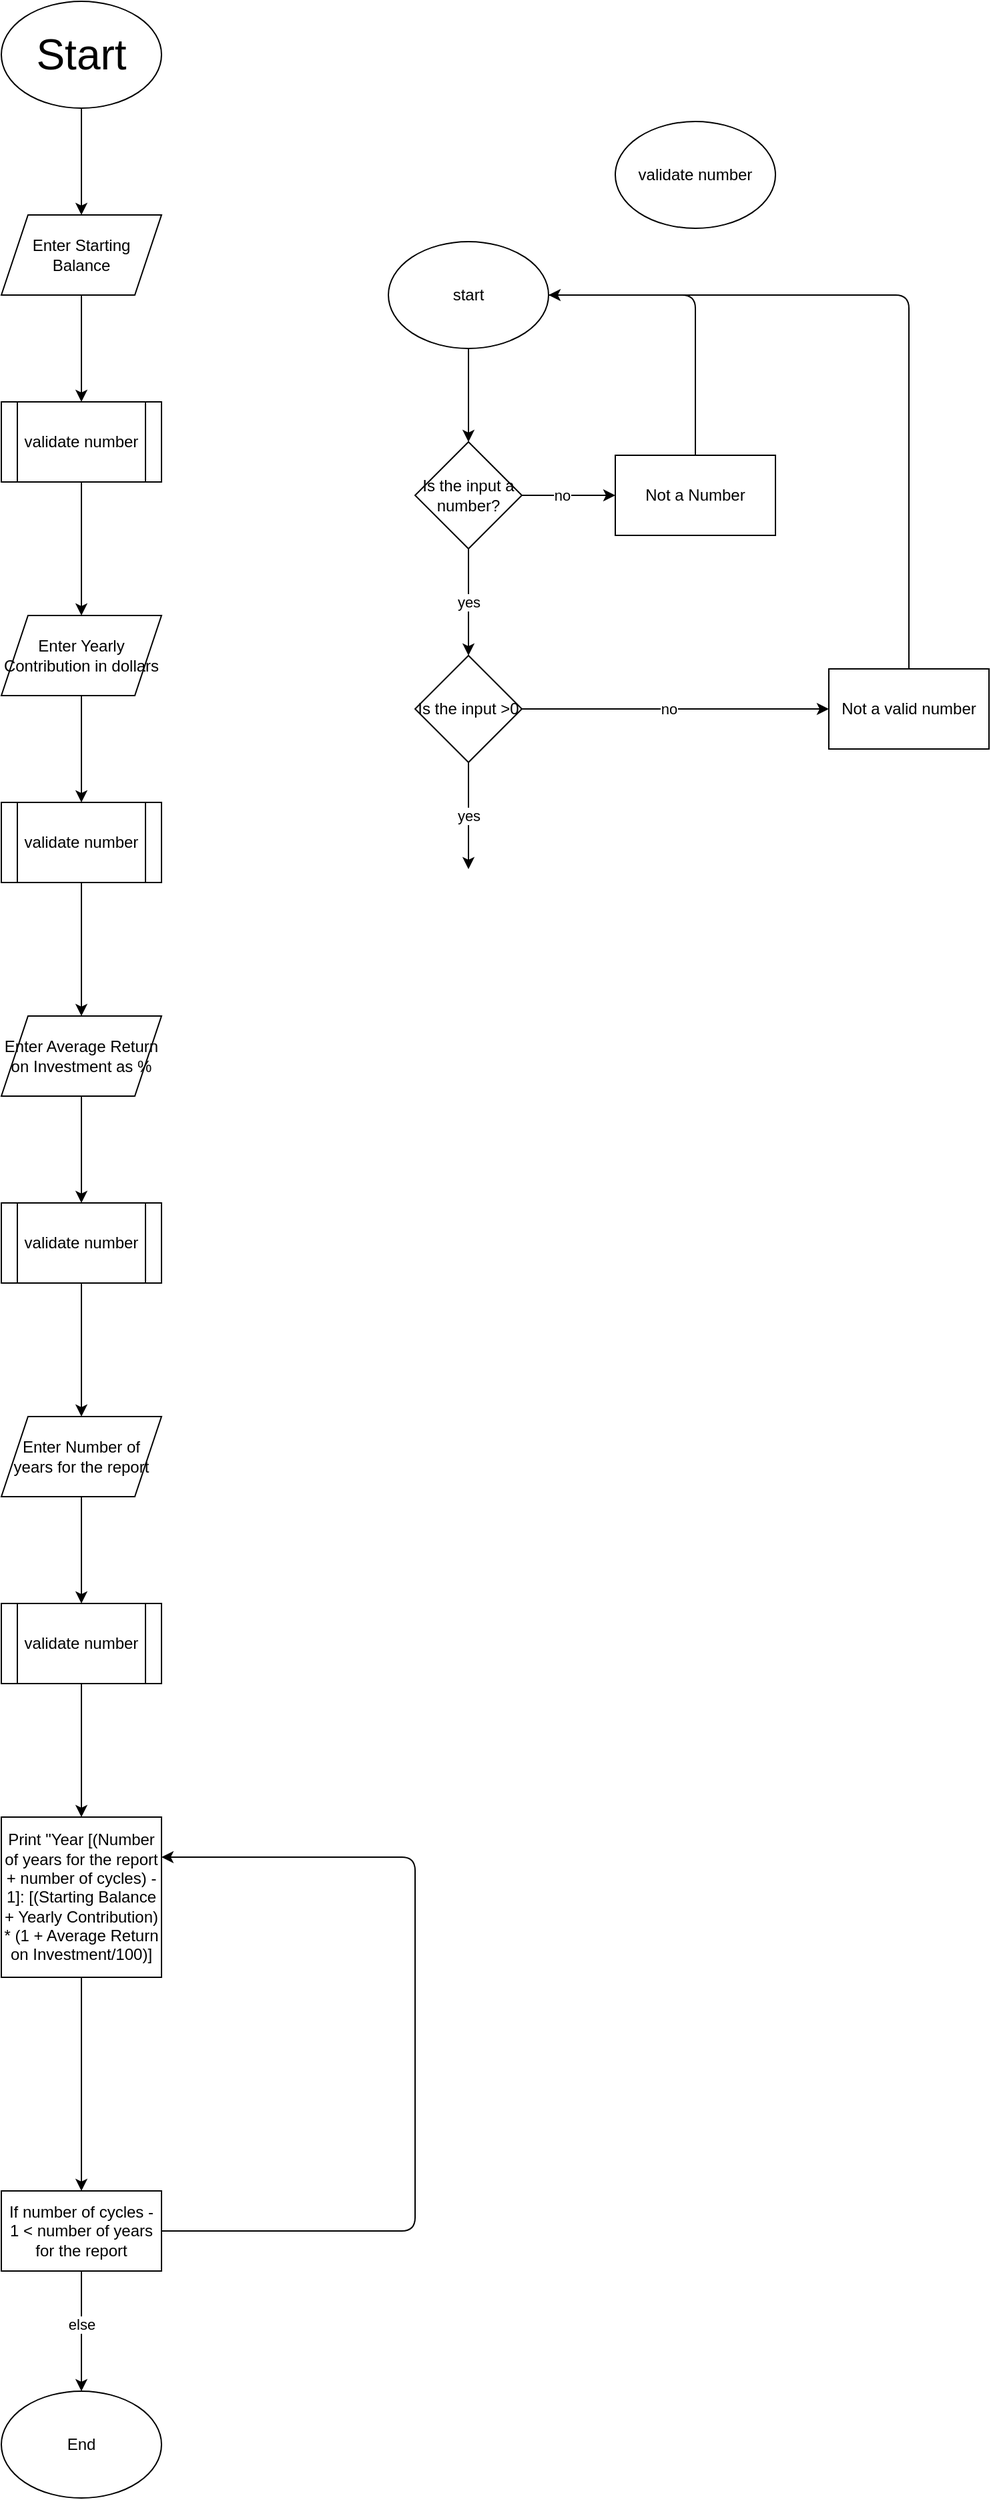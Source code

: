 <mxfile version="13.6.10" type="github">
  <diagram id="C5RBs43oDa-KdzZeNtuy" name="Page-1">
    <mxGraphModel dx="1038" dy="580" grid="1" gridSize="10" guides="1" tooltips="1" connect="1" arrows="1" fold="1" page="1" pageScale="1" pageWidth="827" pageHeight="1169" math="0" shadow="0">
      <root>
        <mxCell id="WIyWlLk6GJQsqaUBKTNV-0" />
        <mxCell id="WIyWlLk6GJQsqaUBKTNV-1" parent="WIyWlLk6GJQsqaUBKTNV-0" />
        <mxCell id="kre57J_4GVeYC62If6k--1" value="&lt;font style=&quot;font-size: 32px&quot;&gt;Start&lt;/font&gt;" style="ellipse;whiteSpace=wrap;html=1;" vertex="1" parent="WIyWlLk6GJQsqaUBKTNV-1">
          <mxGeometry x="70" y="20" width="120" height="80" as="geometry" />
        </mxCell>
        <mxCell id="kre57J_4GVeYC62If6k--5" value="" style="endArrow=classic;html=1;exitX=0.5;exitY=1;exitDx=0;exitDy=0;entryX=0.5;entryY=0;entryDx=0;entryDy=0;" edge="1" parent="WIyWlLk6GJQsqaUBKTNV-1" source="kre57J_4GVeYC62If6k--1">
          <mxGeometry width="50" height="50" relative="1" as="geometry">
            <mxPoint x="129.5" y="110" as="sourcePoint" />
            <mxPoint x="130" y="180" as="targetPoint" />
            <Array as="points" />
          </mxGeometry>
        </mxCell>
        <mxCell id="kre57J_4GVeYC62If6k--9" value="Enter Starting Balance" style="shape=parallelogram;perimeter=parallelogramPerimeter;whiteSpace=wrap;html=1;fixedSize=1;" vertex="1" parent="WIyWlLk6GJQsqaUBKTNV-1">
          <mxGeometry x="70" y="180" width="120" height="60" as="geometry" />
        </mxCell>
        <mxCell id="kre57J_4GVeYC62If6k--40" value="Is the input a number?" style="rhombus;whiteSpace=wrap;html=1;" vertex="1" parent="WIyWlLk6GJQsqaUBKTNV-1">
          <mxGeometry x="380" y="350" width="80" height="80" as="geometry" />
        </mxCell>
        <mxCell id="kre57J_4GVeYC62If6k--41" value="" style="endArrow=classic;html=1;exitX=1;exitY=0.5;exitDx=0;exitDy=0;" edge="1" parent="WIyWlLk6GJQsqaUBKTNV-1" source="kre57J_4GVeYC62If6k--40">
          <mxGeometry width="50" height="50" relative="1" as="geometry">
            <mxPoint x="480" y="400" as="sourcePoint" />
            <mxPoint x="530" y="390" as="targetPoint" />
          </mxGeometry>
        </mxCell>
        <mxCell id="kre57J_4GVeYC62If6k--42" value="no" style="edgeLabel;html=1;align=center;verticalAlign=middle;resizable=0;points=[];" vertex="1" connectable="0" parent="kre57J_4GVeYC62If6k--41">
          <mxGeometry x="0.286" relative="1" as="geometry">
            <mxPoint x="-15" as="offset" />
          </mxGeometry>
        </mxCell>
        <mxCell id="kre57J_4GVeYC62If6k--43" value="Not a Number" style="rounded=0;whiteSpace=wrap;html=1;" vertex="1" parent="WIyWlLk6GJQsqaUBKTNV-1">
          <mxGeometry x="530" y="360" width="120" height="60" as="geometry" />
        </mxCell>
        <mxCell id="kre57J_4GVeYC62If6k--44" value="" style="endArrow=classic;html=1;entryX=1;entryY=0.5;entryDx=0;entryDy=0;exitX=0.5;exitY=0;exitDx=0;exitDy=0;" edge="1" parent="WIyWlLk6GJQsqaUBKTNV-1" source="kre57J_4GVeYC62If6k--43">
          <mxGeometry width="50" height="50" relative="1" as="geometry">
            <mxPoint x="580" y="360" as="sourcePoint" />
            <mxPoint x="470" y="240" as="targetPoint" />
            <Array as="points">
              <mxPoint x="590" y="240" />
            </Array>
          </mxGeometry>
        </mxCell>
        <mxCell id="kre57J_4GVeYC62If6k--45" value="" style="endArrow=classic;html=1;exitX=0.5;exitY=1;exitDx=0;exitDy=0;" edge="1" parent="WIyWlLk6GJQsqaUBKTNV-1" source="kre57J_4GVeYC62If6k--40">
          <mxGeometry width="50" height="50" relative="1" as="geometry">
            <mxPoint x="560" y="460" as="sourcePoint" />
            <mxPoint x="420" y="510" as="targetPoint" />
          </mxGeometry>
        </mxCell>
        <mxCell id="kre57J_4GVeYC62If6k--46" value="yes" style="edgeLabel;html=1;align=center;verticalAlign=middle;resizable=0;points=[];" vertex="1" connectable="0" parent="kre57J_4GVeYC62If6k--45">
          <mxGeometry x="-0.43" relative="1" as="geometry">
            <mxPoint y="17" as="offset" />
          </mxGeometry>
        </mxCell>
        <mxCell id="kre57J_4GVeYC62If6k--47" value="Is the input &amp;gt;0" style="rhombus;whiteSpace=wrap;html=1;" vertex="1" parent="WIyWlLk6GJQsqaUBKTNV-1">
          <mxGeometry x="380" y="510" width="80" height="80" as="geometry" />
        </mxCell>
        <mxCell id="kre57J_4GVeYC62If6k--48" value="" style="endArrow=classic;html=1;entryX=0;entryY=0.5;entryDx=0;entryDy=0;exitX=1;exitY=0.5;exitDx=0;exitDy=0;" edge="1" parent="WIyWlLk6GJQsqaUBKTNV-1" source="kre57J_4GVeYC62If6k--47" target="kre57J_4GVeYC62If6k--50">
          <mxGeometry width="50" height="50" relative="1" as="geometry">
            <mxPoint x="490" y="530" as="sourcePoint" />
            <mxPoint x="690" y="550" as="targetPoint" />
          </mxGeometry>
        </mxCell>
        <mxCell id="kre57J_4GVeYC62If6k--49" value="no" style="edgeLabel;html=1;align=center;verticalAlign=middle;resizable=0;points=[];" vertex="1" connectable="0" parent="kre57J_4GVeYC62If6k--48">
          <mxGeometry x="-0.096" y="2" relative="1" as="geometry">
            <mxPoint x="6" y="2" as="offset" />
          </mxGeometry>
        </mxCell>
        <mxCell id="kre57J_4GVeYC62If6k--50" value="Not a valid number" style="rounded=0;whiteSpace=wrap;html=1;" vertex="1" parent="WIyWlLk6GJQsqaUBKTNV-1">
          <mxGeometry x="690" y="520" width="120" height="60" as="geometry" />
        </mxCell>
        <mxCell id="kre57J_4GVeYC62If6k--51" value="" style="endArrow=classic;html=1;exitX=0.5;exitY=0;exitDx=0;exitDy=0;entryX=1;entryY=0.5;entryDx=0;entryDy=0;" edge="1" parent="WIyWlLk6GJQsqaUBKTNV-1" source="kre57J_4GVeYC62If6k--50" target="kre57J_4GVeYC62If6k--57">
          <mxGeometry width="50" height="50" relative="1" as="geometry">
            <mxPoint x="560" y="460" as="sourcePoint" />
            <mxPoint x="490" y="240" as="targetPoint" />
            <Array as="points">
              <mxPoint x="750" y="240" />
            </Array>
          </mxGeometry>
        </mxCell>
        <mxCell id="kre57J_4GVeYC62If6k--52" value="" style="endArrow=classic;html=1;exitX=0.5;exitY=1;exitDx=0;exitDy=0;" edge="1" parent="WIyWlLk6GJQsqaUBKTNV-1" source="kre57J_4GVeYC62If6k--47">
          <mxGeometry width="50" height="50" relative="1" as="geometry">
            <mxPoint x="560" y="660" as="sourcePoint" />
            <mxPoint x="420" y="670" as="targetPoint" />
          </mxGeometry>
        </mxCell>
        <mxCell id="kre57J_4GVeYC62If6k--53" value="yes" style="edgeLabel;html=1;align=center;verticalAlign=middle;resizable=0;points=[];" vertex="1" connectable="0" parent="kre57J_4GVeYC62If6k--52">
          <mxGeometry x="0.245" relative="1" as="geometry">
            <mxPoint y="-10" as="offset" />
          </mxGeometry>
        </mxCell>
        <mxCell id="kre57J_4GVeYC62If6k--54" value="validate number" style="ellipse;whiteSpace=wrap;html=1;" vertex="1" parent="WIyWlLk6GJQsqaUBKTNV-1">
          <mxGeometry x="530" y="110" width="120" height="80" as="geometry" />
        </mxCell>
        <mxCell id="kre57J_4GVeYC62If6k--55" value="validate number" style="shape=process;whiteSpace=wrap;html=1;backgroundOutline=1;" vertex="1" parent="WIyWlLk6GJQsqaUBKTNV-1">
          <mxGeometry x="70" y="320" width="120" height="60" as="geometry" />
        </mxCell>
        <mxCell id="kre57J_4GVeYC62If6k--56" value="" style="endArrow=classic;html=1;exitX=0.5;exitY=1;exitDx=0;exitDy=0;entryX=0.5;entryY=0;entryDx=0;entryDy=0;" edge="1" parent="WIyWlLk6GJQsqaUBKTNV-1" source="kre57J_4GVeYC62If6k--9" target="kre57J_4GVeYC62If6k--55">
          <mxGeometry width="50" height="50" relative="1" as="geometry">
            <mxPoint x="110" y="290" as="sourcePoint" />
            <mxPoint x="160" y="240" as="targetPoint" />
          </mxGeometry>
        </mxCell>
        <mxCell id="kre57J_4GVeYC62If6k--57" value="start" style="ellipse;whiteSpace=wrap;html=1;" vertex="1" parent="WIyWlLk6GJQsqaUBKTNV-1">
          <mxGeometry x="360" y="200" width="120" height="80" as="geometry" />
        </mxCell>
        <mxCell id="kre57J_4GVeYC62If6k--58" value="" style="endArrow=classic;html=1;entryX=0.5;entryY=0;entryDx=0;entryDy=0;exitX=0.5;exitY=1;exitDx=0;exitDy=0;" edge="1" parent="WIyWlLk6GJQsqaUBKTNV-1" source="kre57J_4GVeYC62If6k--57" target="kre57J_4GVeYC62If6k--40">
          <mxGeometry width="50" height="50" relative="1" as="geometry">
            <mxPoint x="400" y="340" as="sourcePoint" />
            <mxPoint x="450" y="290" as="targetPoint" />
          </mxGeometry>
        </mxCell>
        <mxCell id="kre57J_4GVeYC62If6k--59" value="" style="endArrow=classic;html=1;exitX=0.5;exitY=1;exitDx=0;exitDy=0;entryX=0.5;entryY=0;entryDx=0;entryDy=0;" edge="1" parent="WIyWlLk6GJQsqaUBKTNV-1" source="kre57J_4GVeYC62If6k--55">
          <mxGeometry width="50" height="50" relative="1" as="geometry">
            <mxPoint x="330" y="490" as="sourcePoint" />
            <mxPoint x="130" y="480" as="targetPoint" />
          </mxGeometry>
        </mxCell>
        <mxCell id="kre57J_4GVeYC62If6k--60" value="Enter Yearly Contribution in dollars" style="shape=parallelogram;perimeter=parallelogramPerimeter;whiteSpace=wrap;html=1;fixedSize=1;" vertex="1" parent="WIyWlLk6GJQsqaUBKTNV-1">
          <mxGeometry x="70" y="480" width="120" height="60" as="geometry" />
        </mxCell>
        <mxCell id="kre57J_4GVeYC62If6k--61" value="validate number" style="shape=process;whiteSpace=wrap;html=1;backgroundOutline=1;" vertex="1" parent="WIyWlLk6GJQsqaUBKTNV-1">
          <mxGeometry x="70" y="620" width="120" height="60" as="geometry" />
        </mxCell>
        <mxCell id="kre57J_4GVeYC62If6k--62" value="" style="endArrow=classic;html=1;exitX=0.5;exitY=1;exitDx=0;exitDy=0;entryX=0.5;entryY=0;entryDx=0;entryDy=0;" edge="1" parent="WIyWlLk6GJQsqaUBKTNV-1" source="kre57J_4GVeYC62If6k--60" target="kre57J_4GVeYC62If6k--61">
          <mxGeometry width="50" height="50" relative="1" as="geometry">
            <mxPoint x="110" y="590" as="sourcePoint" />
            <mxPoint x="160" y="540" as="targetPoint" />
          </mxGeometry>
        </mxCell>
        <mxCell id="kre57J_4GVeYC62If6k--63" value="" style="endArrow=classic;html=1;exitX=0.5;exitY=1;exitDx=0;exitDy=0;entryX=0.5;entryY=0;entryDx=0;entryDy=0;" edge="1" parent="WIyWlLk6GJQsqaUBKTNV-1" source="kre57J_4GVeYC62If6k--61">
          <mxGeometry width="50" height="50" relative="1" as="geometry">
            <mxPoint x="330" y="790" as="sourcePoint" />
            <mxPoint x="130" y="780" as="targetPoint" />
          </mxGeometry>
        </mxCell>
        <mxCell id="kre57J_4GVeYC62If6k--64" value="Enter Average Return on Investment as %" style="shape=parallelogram;perimeter=parallelogramPerimeter;whiteSpace=wrap;html=1;fixedSize=1;" vertex="1" parent="WIyWlLk6GJQsqaUBKTNV-1">
          <mxGeometry x="70" y="780" width="120" height="60" as="geometry" />
        </mxCell>
        <mxCell id="kre57J_4GVeYC62If6k--65" value="validate number" style="shape=process;whiteSpace=wrap;html=1;backgroundOutline=1;" vertex="1" parent="WIyWlLk6GJQsqaUBKTNV-1">
          <mxGeometry x="70" y="920" width="120" height="60" as="geometry" />
        </mxCell>
        <mxCell id="kre57J_4GVeYC62If6k--66" value="" style="endArrow=classic;html=1;exitX=0.5;exitY=1;exitDx=0;exitDy=0;entryX=0.5;entryY=0;entryDx=0;entryDy=0;" edge="1" parent="WIyWlLk6GJQsqaUBKTNV-1" source="kre57J_4GVeYC62If6k--64" target="kre57J_4GVeYC62If6k--65">
          <mxGeometry width="50" height="50" relative="1" as="geometry">
            <mxPoint x="110" y="890" as="sourcePoint" />
            <mxPoint x="160" y="840" as="targetPoint" />
          </mxGeometry>
        </mxCell>
        <mxCell id="kre57J_4GVeYC62If6k--67" value="" style="endArrow=classic;html=1;exitX=0.5;exitY=1;exitDx=0;exitDy=0;entryX=0.5;entryY=0;entryDx=0;entryDy=0;" edge="1" parent="WIyWlLk6GJQsqaUBKTNV-1" source="kre57J_4GVeYC62If6k--65">
          <mxGeometry width="50" height="50" relative="1" as="geometry">
            <mxPoint x="330" y="1090" as="sourcePoint" />
            <mxPoint x="130" y="1080" as="targetPoint" />
          </mxGeometry>
        </mxCell>
        <mxCell id="kre57J_4GVeYC62If6k--68" value="Enter Number of years for the report" style="shape=parallelogram;perimeter=parallelogramPerimeter;whiteSpace=wrap;html=1;fixedSize=1;" vertex="1" parent="WIyWlLk6GJQsqaUBKTNV-1">
          <mxGeometry x="70" y="1080" width="120" height="60" as="geometry" />
        </mxCell>
        <mxCell id="kre57J_4GVeYC62If6k--69" value="validate number" style="shape=process;whiteSpace=wrap;html=1;backgroundOutline=1;" vertex="1" parent="WIyWlLk6GJQsqaUBKTNV-1">
          <mxGeometry x="70" y="1220" width="120" height="60" as="geometry" />
        </mxCell>
        <mxCell id="kre57J_4GVeYC62If6k--70" value="" style="endArrow=classic;html=1;exitX=0.5;exitY=1;exitDx=0;exitDy=0;entryX=0.5;entryY=0;entryDx=0;entryDy=0;" edge="1" parent="WIyWlLk6GJQsqaUBKTNV-1" source="kre57J_4GVeYC62If6k--68" target="kre57J_4GVeYC62If6k--69">
          <mxGeometry width="50" height="50" relative="1" as="geometry">
            <mxPoint x="110" y="1190" as="sourcePoint" />
            <mxPoint x="160" y="1140" as="targetPoint" />
          </mxGeometry>
        </mxCell>
        <mxCell id="kre57J_4GVeYC62If6k--71" value="" style="endArrow=classic;html=1;exitX=0.5;exitY=1;exitDx=0;exitDy=0;entryX=0.5;entryY=0;entryDx=0;entryDy=0;" edge="1" parent="WIyWlLk6GJQsqaUBKTNV-1" source="kre57J_4GVeYC62If6k--69">
          <mxGeometry width="50" height="50" relative="1" as="geometry">
            <mxPoint x="330" y="1390" as="sourcePoint" />
            <mxPoint x="130" y="1380" as="targetPoint" />
          </mxGeometry>
        </mxCell>
        <mxCell id="kre57J_4GVeYC62If6k--74" value="Print &quot;Year [(Number of years for the report + number of cycles) - 1]: [(Starting Balance + Yearly Contribution) * (1 + Average Return on Investment/100)]" style="rounded=0;whiteSpace=wrap;html=1;" vertex="1" parent="WIyWlLk6GJQsqaUBKTNV-1">
          <mxGeometry x="70" y="1380" width="120" height="120" as="geometry" />
        </mxCell>
        <mxCell id="kre57J_4GVeYC62If6k--75" value="" style="endArrow=classic;html=1;exitX=0.5;exitY=1;exitDx=0;exitDy=0;" edge="1" parent="WIyWlLk6GJQsqaUBKTNV-1" source="kre57J_4GVeYC62If6k--74">
          <mxGeometry width="50" height="50" relative="1" as="geometry">
            <mxPoint x="320" y="1470" as="sourcePoint" />
            <mxPoint x="130" y="1660" as="targetPoint" />
          </mxGeometry>
        </mxCell>
        <mxCell id="kre57J_4GVeYC62If6k--76" value="If number of cycles - 1 &amp;lt; number of years for the report" style="rounded=0;whiteSpace=wrap;html=1;" vertex="1" parent="WIyWlLk6GJQsqaUBKTNV-1">
          <mxGeometry x="70" y="1660" width="120" height="60" as="geometry" />
        </mxCell>
        <mxCell id="kre57J_4GVeYC62If6k--77" value="" style="endArrow=classic;html=1;exitX=1;exitY=0.5;exitDx=0;exitDy=0;entryX=1;entryY=0.5;entryDx=0;entryDy=0;" edge="1" parent="WIyWlLk6GJQsqaUBKTNV-1" source="kre57J_4GVeYC62If6k--76">
          <mxGeometry width="50" height="50" relative="1" as="geometry">
            <mxPoint x="320" y="1550" as="sourcePoint" />
            <mxPoint x="190" y="1410" as="targetPoint" />
            <Array as="points">
              <mxPoint x="380" y="1690" />
              <mxPoint x="380" y="1410" />
            </Array>
          </mxGeometry>
        </mxCell>
        <mxCell id="kre57J_4GVeYC62If6k--79" value="" style="endArrow=classic;html=1;exitX=0.5;exitY=1;exitDx=0;exitDy=0;" edge="1" parent="WIyWlLk6GJQsqaUBKTNV-1" source="kre57J_4GVeYC62If6k--76">
          <mxGeometry width="50" height="50" relative="1" as="geometry">
            <mxPoint x="105" y="1804" as="sourcePoint" />
            <mxPoint x="130" y="1810" as="targetPoint" />
          </mxGeometry>
        </mxCell>
        <mxCell id="kre57J_4GVeYC62If6k--80" value="else" style="edgeLabel;html=1;align=center;verticalAlign=middle;resizable=0;points=[];" vertex="1" connectable="0" parent="kre57J_4GVeYC62If6k--79">
          <mxGeometry x="-0.293" y="-1" relative="1" as="geometry">
            <mxPoint x="1" y="8" as="offset" />
          </mxGeometry>
        </mxCell>
        <mxCell id="kre57J_4GVeYC62If6k--82" value="End" style="ellipse;whiteSpace=wrap;html=1;" vertex="1" parent="WIyWlLk6GJQsqaUBKTNV-1">
          <mxGeometry x="70" y="1810" width="120" height="80" as="geometry" />
        </mxCell>
      </root>
    </mxGraphModel>
  </diagram>
</mxfile>
